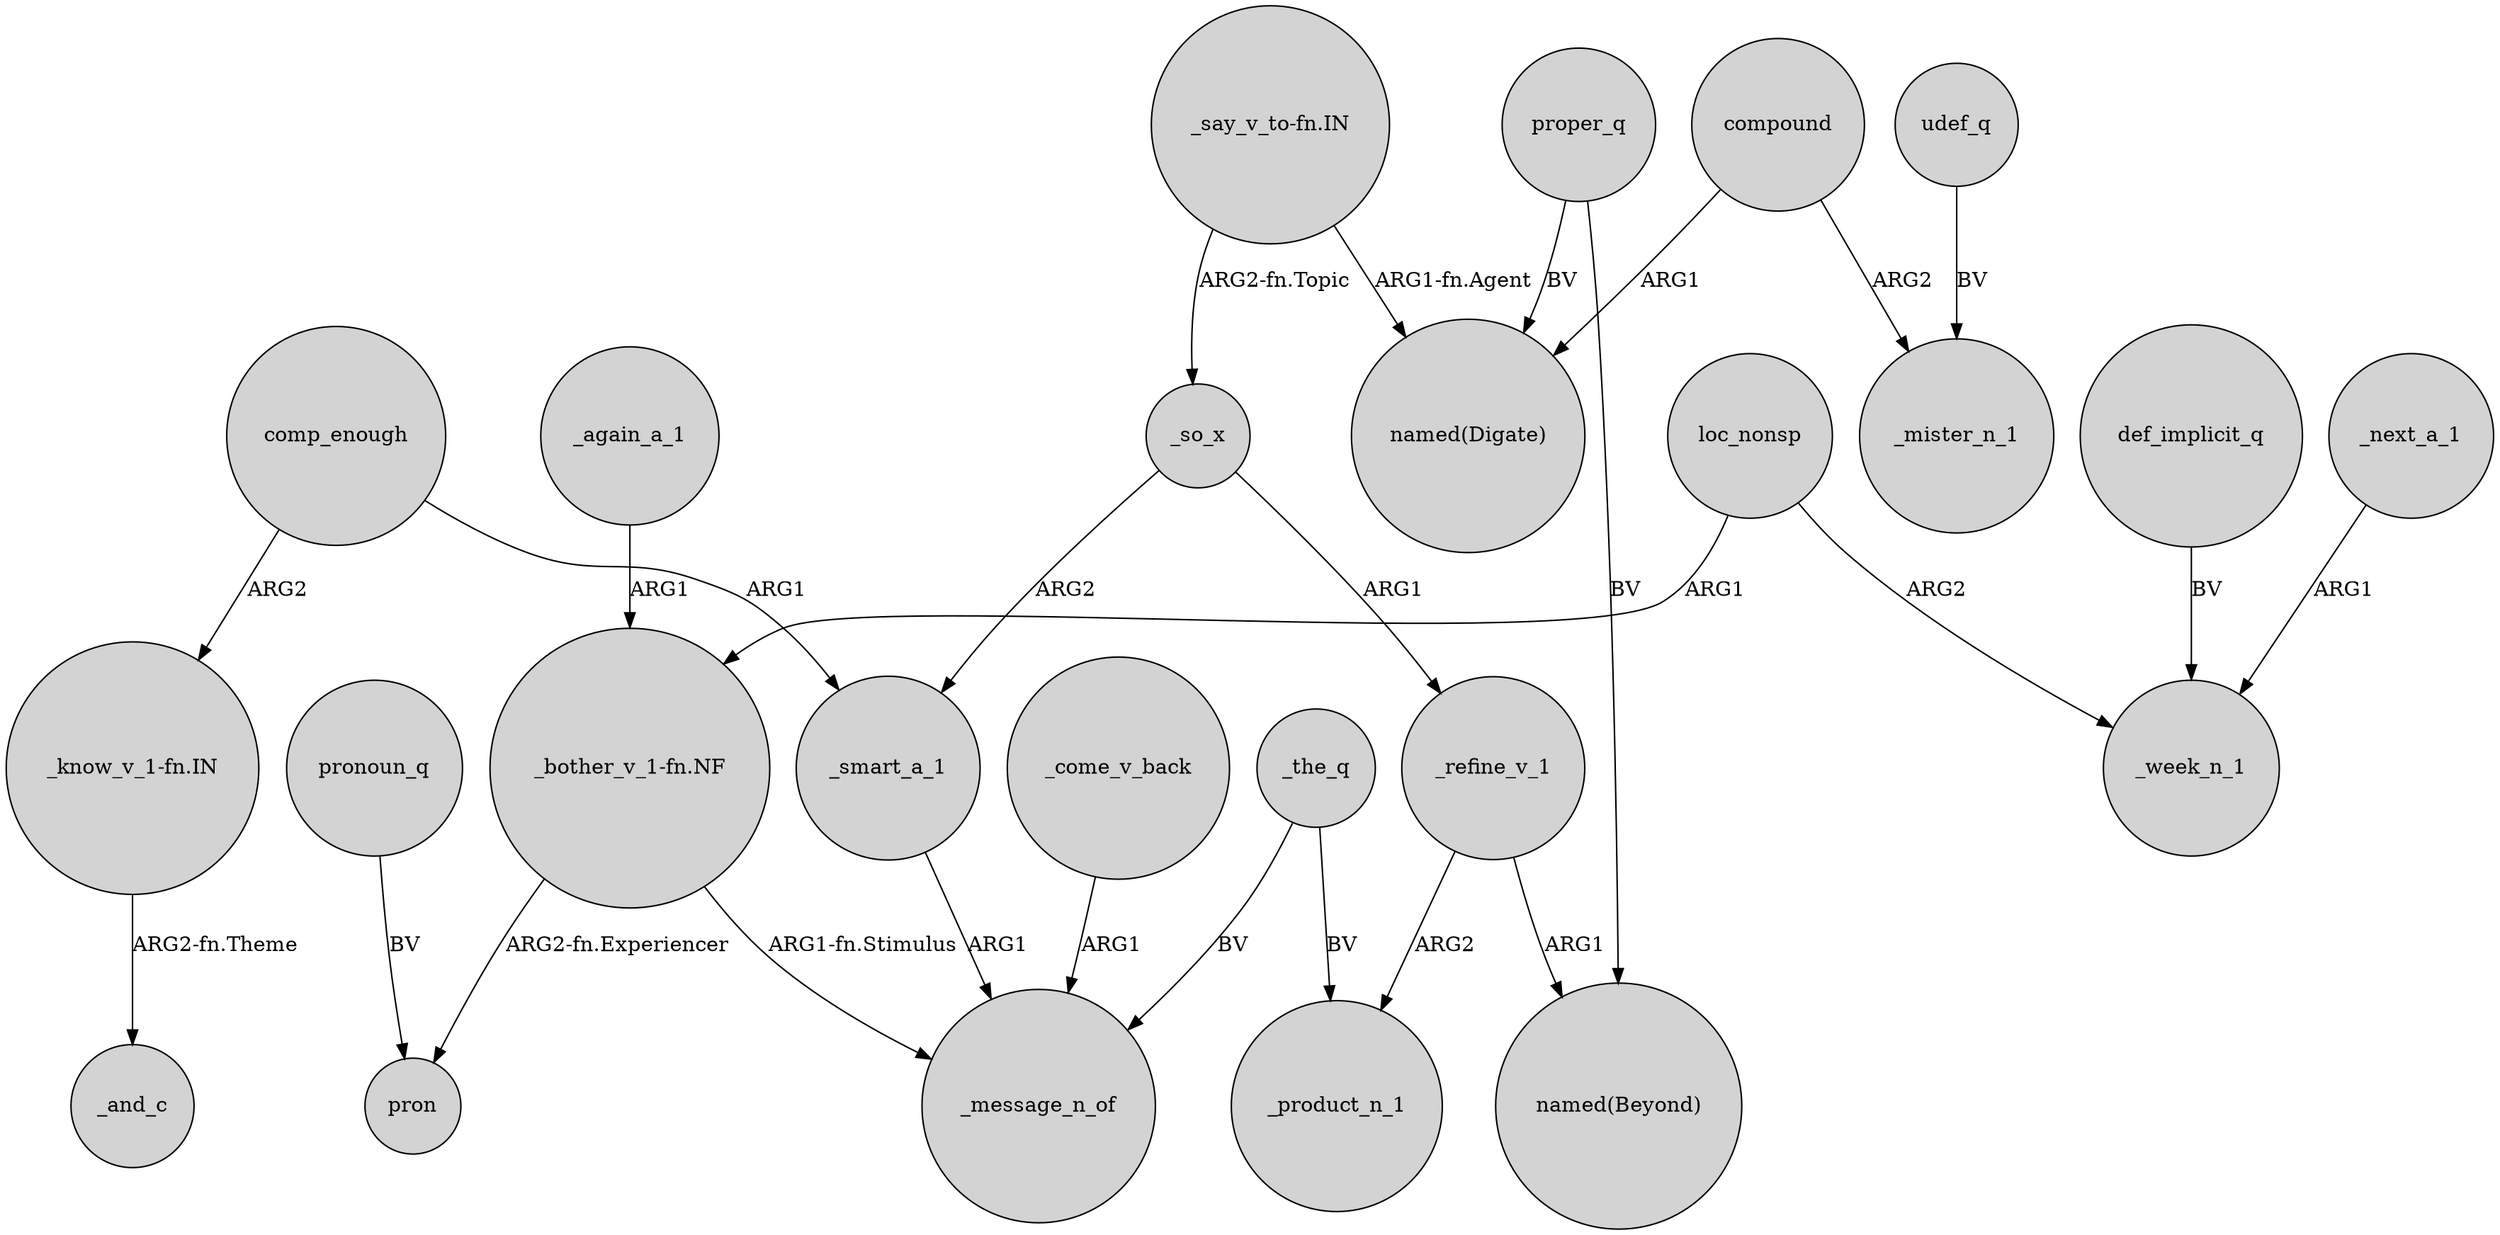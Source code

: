 digraph {
	node [shape=circle style=filled]
	"_bother_v_1-fn.NF" -> pron [label="ARG2-fn.Experiencer"]
	loc_nonsp -> "_bother_v_1-fn.NF" [label=ARG1]
	def_implicit_q -> _week_n_1 [label=BV]
	"_bother_v_1-fn.NF" -> _message_n_of [label="ARG1-fn.Stimulus"]
	compound -> _mister_n_1 [label=ARG2]
	udef_q -> _mister_n_1 [label=BV]
	comp_enough -> "_know_v_1-fn.IN" [label=ARG2]
	_refine_v_1 -> _product_n_1 [label=ARG2]
	_so_x -> _smart_a_1 [label=ARG2]
	_again_a_1 -> "_bother_v_1-fn.NF" [label=ARG1]
	"_say_v_to-fn.IN" -> _so_x [label="ARG2-fn.Topic"]
	_smart_a_1 -> _message_n_of [label=ARG1]
	pronoun_q -> pron [label=BV]
	comp_enough -> _smart_a_1 [label=ARG1]
	loc_nonsp -> _week_n_1 [label=ARG2]
	proper_q -> "named(Beyond)" [label=BV]
	_come_v_back -> _message_n_of [label=ARG1]
	proper_q -> "named(Digate)" [label=BV]
	_refine_v_1 -> "named(Beyond)" [label=ARG1]
	_so_x -> _refine_v_1 [label=ARG1]
	"_say_v_to-fn.IN" -> "named(Digate)" [label="ARG1-fn.Agent"]
	_the_q -> _product_n_1 [label=BV]
	_next_a_1 -> _week_n_1 [label=ARG1]
	"_know_v_1-fn.IN" -> _and_c [label="ARG2-fn.Theme"]
	_the_q -> _message_n_of [label=BV]
	compound -> "named(Digate)" [label=ARG1]
}
